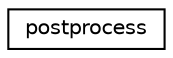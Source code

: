 digraph "Graphical Class Hierarchy"
{
 // LATEX_PDF_SIZE
  edge [fontname="Helvetica",fontsize="10",labelfontname="Helvetica",labelfontsize="10"];
  node [fontname="Helvetica",fontsize="10",shape=record];
  rankdir="LR";
  Node0 [label="postprocess",height=0.2,width=0.4,color="black", fillcolor="white", style="filled",URL="$classpFlow_1_1postprocess.html",tooltip=" "];
}
